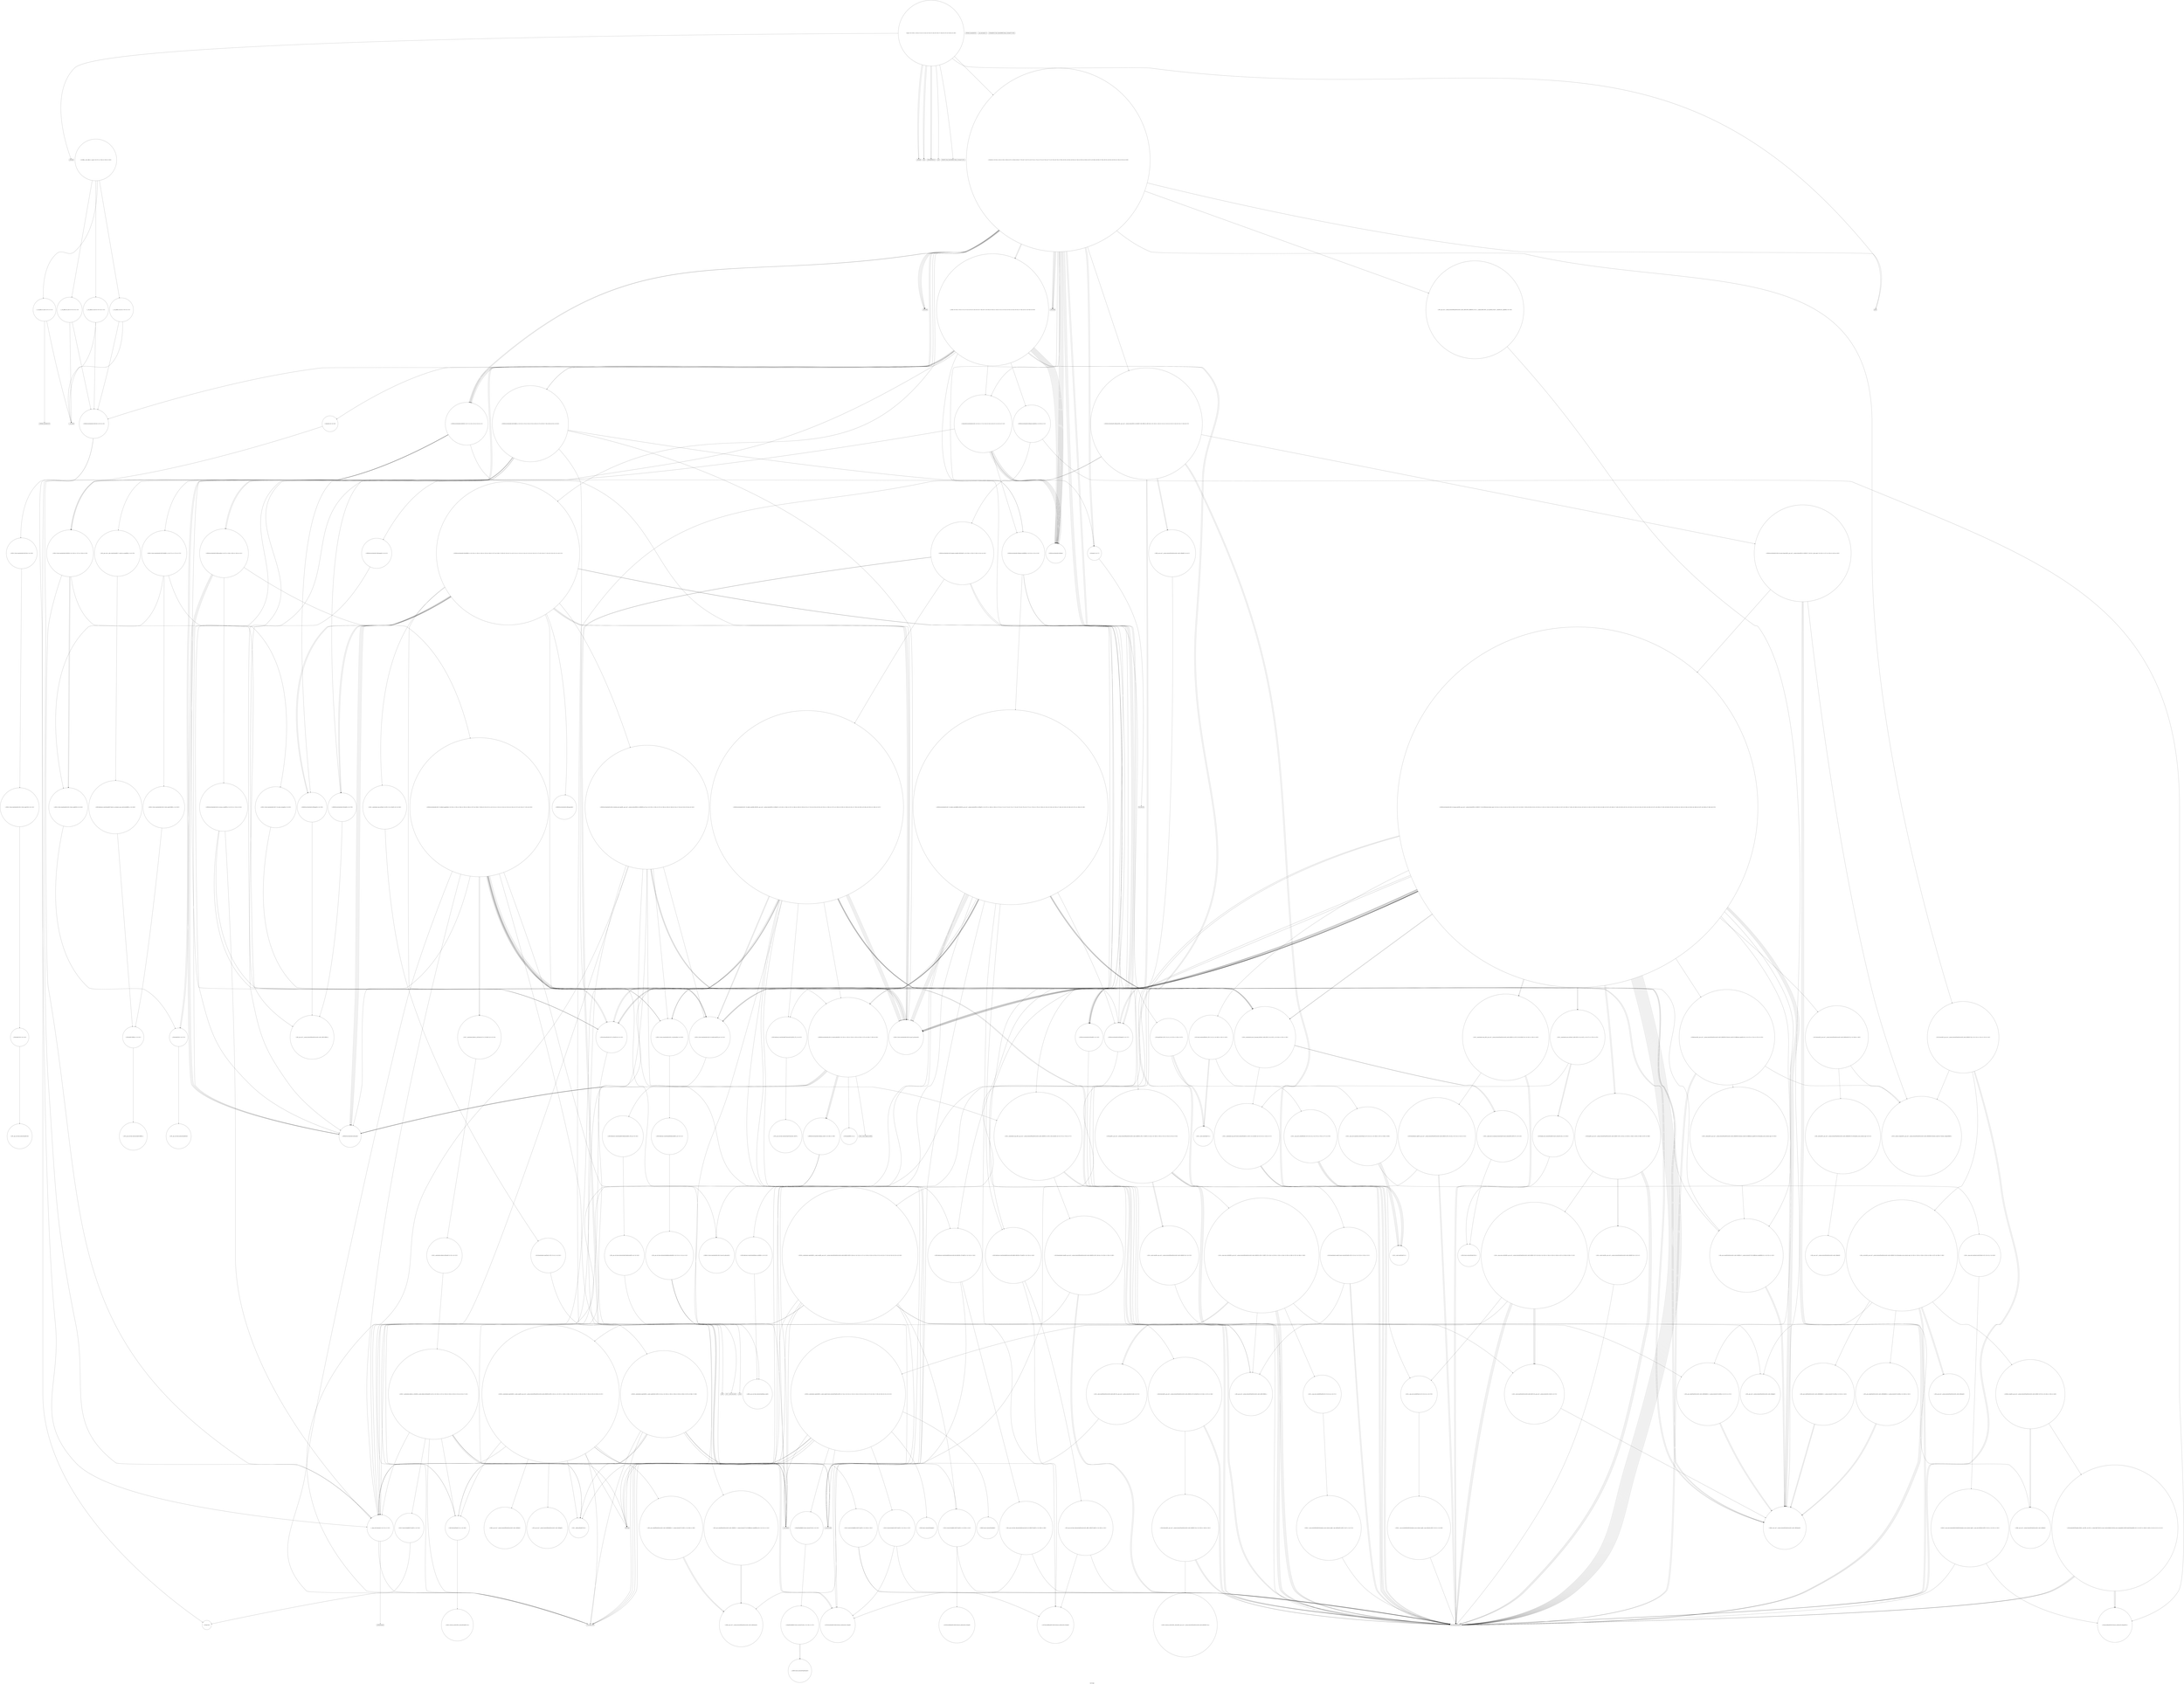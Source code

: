 digraph "Call Graph" {
	label="Call Graph";

	Node0x557c0e7c0b40 [shape=record,shape=circle,label="{__cxx_global_var_init|{<s0>1|<s1>2}}"];
	Node0x557c0e7c0b40:s0 -> Node0x557c0e7c0bc0[color=black];
	Node0x557c0e7c0b40:s1 -> Node0x557c0ecf06f0[color=black];
	Node0x557c0ecf7c30 [shape=record,shape=circle,label="{_ZSt23__copy_move_backward_a2ILb1EP2ptS1_ET1_T0_S3_S2_|{<s0>496|<s1>497|<s2>498|<s3>499}}"];
	Node0x557c0ecf7c30:s0 -> Node0x557c0ecf6db0[color=black];
	Node0x557c0ecf7c30:s1 -> Node0x557c0ecf6db0[color=black];
	Node0x557c0ecf7c30:s2 -> Node0x557c0ecf6db0[color=black];
	Node0x557c0ecf7c30:s3 -> Node0x557c0ecf7cb0[color=black];
	Node0x557c0ecf4290 [shape=record,shape=Mrecord,label="{llvm.trap}"];
	Node0x557c0ecf08f0 [shape=record,shape=circle,label="{__cxx_global_var_init.2|{<s0>12|<s1>13}}"];
	Node0x557c0ecf08f0:s0 -> Node0x557c0ecf07f0[color=black];
	Node0x557c0ecf08f0:s1 -> Node0x557c0ecf06f0[color=black];
	Node0x557c0ecf7fb0 [shape=record,shape=circle,label="{_ZSt18uninitialized_copyIN9__gnu_cxx17__normal_iteratorIP2ptSt6vectorIS2_SaIS2_EEEES3_ET0_T_S9_S8_|{<s0>513|<s1>514|<s2>515}}"];
	Node0x557c0ecf7fb0:s0 -> Node0x557c0ecf0ef0[color=black];
	Node0x557c0ecf7fb0:s1 -> Node0x557c0ecf0ef0[color=black];
	Node0x557c0ecf7fb0:s2 -> Node0x557c0ecf8030[color=black];
	Node0x557c0ecf1df0 [shape=record,shape=circle,label="{_ZSt4moveIR2ptEONSt16remove_referenceIT_E4typeEOS3_}"];
	Node0x557c0ecf0c70 [shape=record,shape=circle,label="{_Z3get2ptS_d|{<s0>28}}"];
	Node0x557c0ecf0c70:s0 -> Node0x557c0ecf0cf0[color=black];
	Node0x557c0ecf2170 [shape=record,shape=circle,label="{_ZSt22__uninitialized_copy_aIN9__gnu_cxx17__normal_iteratorIPK2ptSt6vectorIS2_SaIS2_EEEEPS2_S2_ET0_T_SB_SA_RSaIT1_E|{<s0>275|<s1>276|<s2>277}}"];
	Node0x557c0ecf2170:s0 -> Node0x557c0ecf0ef0[color=black];
	Node0x557c0ecf2170:s1 -> Node0x557c0ecf0ef0[color=black];
	Node0x557c0ecf2170:s2 -> Node0x557c0ecf2570[color=black];
	Node0x557c0ecf0ff0 [shape=record,shape=circle,label="{_Z5solvev|{<s0>63|<s1>64|<s2>65|<s3>66|<s4>67|<s5>68|<s6>69|<s7>70|<s8>71|<s9>72|<s10>73|<s11>74|<s12>75|<s13>76|<s14>77|<s15>78|<s16>79|<s17>80|<s18>81|<s19>82|<s20>83|<s21>84|<s22>85|<s23>86|<s24>87|<s25>88|<s26>89|<s27>90|<s28>91|<s29>92|<s30>93|<s31>94|<s32>95|<s33>96}}"];
	Node0x557c0ecf0ff0:s0 -> Node0x557c0ecf1070[color=black];
	Node0x557c0ecf0ff0:s1 -> Node0x557c0ecf1070[color=black];
	Node0x557c0ecf0ff0:s2 -> Node0x557c0ecf1070[color=black];
	Node0x557c0ecf0ff0:s3 -> Node0x557c0ecf1070[color=black];
	Node0x557c0ecf0ff0:s4 -> Node0x557c0ecf10f0[color=black];
	Node0x557c0ecf0ff0:s5 -> Node0x557c0ecf10f0[color=black];
	Node0x557c0ecf0ff0:s6 -> Node0x557c0ecf0af0[color=black];
	Node0x557c0ecf0ff0:s7 -> Node0x557c0ecf1170[color=black];
	Node0x557c0ecf0ff0:s8 -> Node0x557c0ecf0af0[color=black];
	Node0x557c0ecf0ff0:s9 -> Node0x557c0ecf1170[color=black];
	Node0x557c0ecf0ff0:s10 -> Node0x557c0ecf0af0[color=black];
	Node0x557c0ecf0ff0:s11 -> Node0x557c0ecf1170[color=black];
	Node0x557c0ecf0ff0:s12 -> Node0x557c0ecf0af0[color=black];
	Node0x557c0ecf0ff0:s13 -> Node0x557c0ecf1170[color=black];
	Node0x557c0ecf0ff0:s14 -> Node0x557c0ecf11f0[color=black];
	Node0x557c0ecf0ff0:s15 -> Node0x557c0ecf12f0[color=black];
	Node0x557c0ecf0ff0:s16 -> Node0x557c0ecf1370[color=black];
	Node0x557c0ecf0ff0:s17 -> Node0x557c0ecf1270[color=black];
	Node0x557c0ecf0ff0:s18 -> Node0x557c0ecf1370[color=black];
	Node0x557c0ecf0ff0:s19 -> Node0x557c0ecf1470[color=black];
	Node0x557c0ecf0ff0:s20 -> Node0x557c0ecf12f0[color=black];
	Node0x557c0ecf0ff0:s21 -> Node0x557c0ecf1370[color=black];
	Node0x557c0ecf0ff0:s22 -> Node0x557c0ecf13f0[color=black];
	Node0x557c0ecf0ff0:s23 -> Node0x557c0ecf0af0[color=black];
	Node0x557c0ecf0ff0:s24 -> Node0x557c0ecf0a70[color=black];
	Node0x557c0ecf0ff0:s25 -> Node0x557c0ecf0f70[color=black];
	Node0x557c0ecf0ff0:s26 -> Node0x557c0ecf09f0[color=black];
	Node0x557c0ecf0ff0:s27 -> Node0x557c0ecf0870[color=black];
	Node0x557c0ecf0ff0:s28 -> Node0x557c0ecf0d70[color=black];
	Node0x557c0ecf0ff0:s29 -> Node0x557c0ecf0bf0[color=black];
	Node0x557c0ecf0ff0:s30 -> Node0x557c0ecf0d70[color=black];
	Node0x557c0ecf0ff0:s31 -> Node0x557c0ecf0bf0[color=black];
	Node0x557c0ecf0ff0:s32 -> Node0x557c0ecf0870[color=black];
	Node0x557c0ecf0ff0:s33 -> Node0x557c0ecf14f0[color=black];
	Node0x557c0ecf24f0 [shape=record,shape=circle,label="{_ZNSt12_Vector_baseI2ptSaIS0_EE17_M_create_storageEm|{<s0>283}}"];
	Node0x557c0ecf24f0:s0 -> Node0x557c0ecf3610[color=black];
	Node0x557c0ecf1370 [shape=record,shape=circle,label="{_ZNSt6vectorI2ptSaIS0_EE3endEv|{<s0>128}}"];
	Node0x557c0ecf1370:s0 -> Node0x557c0ecf6b30[color=black];
	Node0x557c0ecf2870 [shape=record,shape=circle,label="{_ZNK9__gnu_cxx17__normal_iteratorIPK2ptSt6vectorIS1_SaIS1_EEE4baseEv}"];
	Node0x557c0ecf16f0 [shape=record,shape=Mrecord,label="{_ZNSolsEi}"];
	Node0x557c0ecf2bf0 [shape=record,shape=circle,label="{_ZSt10_ConstructI2ptJEEvPT_DpOT0_|{<s0>334}}"];
	Node0x557c0ecf2bf0:s0 -> Node0x557c0ecf0cf0[color=black];
	Node0x557c0ecf1a70 [shape=record,shape=circle,label="{__clang_call_terminate|{<s0>151|<s1>152}}"];
	Node0x557c0ecf1a70:s0 -> Node0x557c0ecf1af0[color=black];
	Node0x557c0ecf1a70:s1 -> Node0x557c0ecf1b70[color=black];
	Node0x557c0ecf67b0 [shape=record,shape=circle,label="{_ZSt8_DestroyIN9__gnu_cxx17__normal_iteratorIP2ptSt6vectorIS2_SaIS2_EEEEEvT_S8_|{<s0>359|<s1>360|<s2>361}}"];
	Node0x557c0ecf67b0:s0 -> Node0x557c0ecf0ef0[color=black];
	Node0x557c0ecf67b0:s1 -> Node0x557c0ecf0ef0[color=black];
	Node0x557c0ecf67b0:s2 -> Node0x557c0ecf6830[color=black];
	Node0x557c0ecf2e10 [shape=record,shape=circle,label="{_ZNSt12_Vector_baseI2ptSaIS0_EE19_M_get_Tp_allocatorEv}"];
	Node0x557c0ecf6b30 [shape=record,shape=circle,label="{_ZN9__gnu_cxx17__normal_iteratorIP2ptSt6vectorIS1_SaIS1_EEEC2ERKS2_}"];
	Node0x557c0ecf3190 [shape=record,shape=circle,label="{_ZN9__gnu_cxx13new_allocatorI2ptE10deallocateEPS1_m|{<s0>164}}"];
	Node0x557c0ecf3190:s0 -> Node0x557c0ecf3210[color=black];
	Node0x557c0ecf6eb0 [shape=record,shape=circle,label="{_ZSt18uninitialized_copyIP2ptS1_ET0_T_S3_S2_|{<s0>381}}"];
	Node0x557c0ecf6eb0:s0 -> Node0x557c0ecf6f30[color=black];
	Node0x557c0ecf3510 [shape=record,shape=circle,label="{_ZNKSt6vectorI2ptSaIS0_EE12_M_check_lenEmPKc|{<s0>192|<s1>193|<s2>194|<s3>195|<s4>196|<s5>197|<s6>198|<s7>199|<s8>200}}"];
	Node0x557c0ecf3510:s0 -> Node0x557c0ecf3910[color=black];
	Node0x557c0ecf3510:s1 -> Node0x557c0ecf0b70[color=black];
	Node0x557c0ecf3510:s2 -> Node0x557c0ecf3990[color=black];
	Node0x557c0ecf3510:s3 -> Node0x557c0ecf0b70[color=black];
	Node0x557c0ecf3510:s4 -> Node0x557c0ecf0b70[color=black];
	Node0x557c0ecf3510:s5 -> Node0x557c0ecf3a10[color=black];
	Node0x557c0ecf3510:s6 -> Node0x557c0ecf0b70[color=black];
	Node0x557c0ecf3510:s7 -> Node0x557c0ecf3910[color=black];
	Node0x557c0ecf3510:s8 -> Node0x557c0ecf3910[color=black];
	Node0x557c0ecf7230 [shape=record,shape=circle,label="{_ZN9__gnu_cxx17__normal_iteratorIP2ptSt6vectorIS1_SaIS1_EEEmmEv}"];
	Node0x557c0ecf3890 [shape=record,shape=Mrecord,label="{__cxa_end_catch}"];
	Node0x557c0ecf75b0 [shape=record,shape=circle,label="{_ZNKSt6vectorI2ptSaIS0_EE6cbeginEv|{<s0>415}}"];
	Node0x557c0ecf75b0:s0 -> Node0x557c0ecf28f0[color=black];
	Node0x557c0ecf3c10 [shape=record,shape=circle,label="{_ZNSt16allocator_traitsISaI2ptEE8allocateERS1_m|{<s0>211}}"];
	Node0x557c0ecf3c10:s0 -> Node0x557c0ecf3c90[color=black];
	Node0x557c0ecf7930 [shape=record,shape=circle,label="{_ZSt13move_backwardIP2ptS1_ET0_T_S3_S2_|{<s0>480|<s1>481|<s2>482}}"];
	Node0x557c0ecf7930:s0 -> Node0x557c0ecf6cb0[color=black];
	Node0x557c0ecf7930:s1 -> Node0x557c0ecf6cb0[color=black];
	Node0x557c0ecf7930:s2 -> Node0x557c0ecf7c30[color=black];
	Node0x557c0ecf3f90 [shape=record,shape=circle,label="{_ZNSt20__uninitialized_copyILb0EE13__uninit_copyISt13move_iteratorIP2ptES4_EET0_T_S7_S6_|{<s0>222|<s1>223|<s2>224|<s3>225|<s4>226|<s5>227|<s6>228|<s7>229|<s8>230|<s9>231|<s10>232}}"];
	Node0x557c0ecf3f90:s0 -> Node0x557c0ecf4010[color=black];
	Node0x557c0ecf3f90:s1 -> Node0x557c0ecf4110[color=black];
	Node0x557c0ecf3f90:s2 -> Node0x557c0ecf4190[color=black];
	Node0x557c0ecf3f90:s3 -> Node0x557c0ecf4090[color=black];
	Node0x557c0ecf3f90:s4 -> Node0x557c0ecf4210[color=black];
	Node0x557c0ecf3f90:s5 -> Node0x557c0ecf1af0[color=black];
	Node0x557c0ecf3f90:s6 -> Node0x557c0ecf2f10[color=black];
	Node0x557c0ecf3f90:s7 -> Node0x557c0ecf3810[color=black];
	Node0x557c0ecf3f90:s8 -> Node0x557c0ecf3890[color=black];
	Node0x557c0ecf3f90:s9 -> Node0x557c0ecf4290[color=black];
	Node0x557c0ecf3f90:s10 -> Node0x557c0ecf1a70[color=black];
	Node0x557c0e7c0bc0 [shape=record,shape=Mrecord,label="{_ZNSt8ios_base4InitC1Ev}"];
	Node0x557c0ecf7cb0 [shape=record,shape=circle,label="{_ZSt22__copy_move_backward_aILb1EP2ptS1_ET1_T0_S3_S2_|{<s0>500}}"];
	Node0x557c0ecf7cb0:s0 -> Node0x557c0ecf7d30[color=black];
	Node0x557c0ecf4310 [shape=record,shape=circle,label="{_ZSteqIP2ptEbRKSt13move_iteratorIT_ES6_|{<s0>236|<s1>237}}"];
	Node0x557c0ecf4310:s0 -> Node0x557c0ecf4390[color=black];
	Node0x557c0ecf4310:s1 -> Node0x557c0ecf4390[color=black];
	Node0x557c0ecf0970 [shape=record,shape=circle,label="{__cxx_global_var_init.3|{<s0>14|<s1>15}}"];
	Node0x557c0ecf0970:s0 -> Node0x557c0ecf07f0[color=black];
	Node0x557c0ecf0970:s1 -> Node0x557c0ecf06f0[color=black];
	Node0x557c0ecf8030 [shape=record,shape=circle,label="{_ZNSt20__uninitialized_copyILb0EE13__uninit_copyIN9__gnu_cxx17__normal_iteratorIP2ptSt6vectorIS4_SaIS4_EEEES5_EET0_T_SB_SA_|{<s0>516|<s1>517|<s2>518|<s3>519|<s4>520|<s5>521|<s6>522|<s7>523|<s8>524|<s9>525|<s10>526}}"];
	Node0x557c0ecf8030:s0 -> Node0x557c0ecf77b0[color=black];
	Node0x557c0ecf8030:s1 -> Node0x557c0ecf4110[color=black];
	Node0x557c0ecf8030:s2 -> Node0x557c0ecf74b0[color=black];
	Node0x557c0ecf8030:s3 -> Node0x557c0ecf6fb0[color=black];
	Node0x557c0ecf8030:s4 -> Node0x557c0ecf73b0[color=black];
	Node0x557c0ecf8030:s5 -> Node0x557c0ecf1af0[color=black];
	Node0x557c0ecf8030:s6 -> Node0x557c0ecf2f10[color=black];
	Node0x557c0ecf8030:s7 -> Node0x557c0ecf3810[color=black];
	Node0x557c0ecf8030:s8 -> Node0x557c0ecf3890[color=black];
	Node0x557c0ecf8030:s9 -> Node0x557c0ecf4290[color=black];
	Node0x557c0ecf8030:s10 -> Node0x557c0ecf1a70[color=black];
	Node0x557c0ecf1e70 [shape=record,shape=circle,label="{_ZNSt16allocator_traitsISaI2ptEE9constructIS0_JS0_EEEvRS1_PT_DpOT0_|{<s0>243|<s1>244}}"];
	Node0x557c0ecf1e70:s0 -> Node0x557c0ecf4410[color=black];
	Node0x557c0ecf1e70:s1 -> Node0x557c0ecf1f70[color=black];
	Node0x557c0ecf0cf0 [shape=record,shape=circle,label="{_ZN2ptC2Ev}"];
	Node0x557c0ecf21f0 [shape=record,shape=circle,label="{_ZNKSt6vectorI2ptSaIS0_EE5beginEv|{<s0>278}}"];
	Node0x557c0ecf21f0:s0 -> Node0x557c0ecf28f0[color=black];
	Node0x557c0ecf1070 [shape=record,shape=Mrecord,label="{_ZNSirsERi}"];
	Node0x557c0ecf2570 [shape=record,shape=circle,label="{_ZSt18uninitialized_copyIN9__gnu_cxx17__normal_iteratorIPK2ptSt6vectorIS2_SaIS2_EEEEPS2_ET0_T_SB_SA_|{<s0>284|<s1>285|<s2>286}}"];
	Node0x557c0ecf2570:s0 -> Node0x557c0ecf0ef0[color=black];
	Node0x557c0ecf2570:s1 -> Node0x557c0ecf0ef0[color=black];
	Node0x557c0ecf2570:s2 -> Node0x557c0ecf25f0[color=black];
	Node0x557c0ecf13f0 [shape=record,shape=circle,label="{_ZNSt6vectorI2ptSaIS0_EE6insertIN9__gnu_cxx17__normal_iteratorIPS0_S2_EEvEES7_NS5_IPKS0_S2_EET_SB_|{<s0>129|<s1>130|<s2>131|<s3>132|<s4>133|<s5>134|<s6>135|<s7>136|<s8>137}}"];
	Node0x557c0ecf13f0:s0 -> Node0x557c0ecf75b0[color=black];
	Node0x557c0ecf13f0:s1 -> Node0x557c0ecf7530[color=black];
	Node0x557c0ecf13f0:s2 -> Node0x557c0ecf12f0[color=black];
	Node0x557c0ecf13f0:s3 -> Node0x557c0ecf76b0[color=black];
	Node0x557c0ecf13f0:s4 -> Node0x557c0ecf0ef0[color=black];
	Node0x557c0ecf13f0:s5 -> Node0x557c0ecf0ef0[color=black];
	Node0x557c0ecf13f0:s6 -> Node0x557c0ecf7630[color=black];
	Node0x557c0ecf13f0:s7 -> Node0x557c0ecf12f0[color=black];
	Node0x557c0ecf13f0:s8 -> Node0x557c0ecf76b0[color=black];
	Node0x557c0ecf28f0 [shape=record,shape=circle,label="{_ZN9__gnu_cxx17__normal_iteratorIPK2ptSt6vectorIS1_SaIS1_EEEC2ERKS3_}"];
	Node0x557c0ecf1770 [shape=record,shape=Mrecord,label="{_ZNSolsEl}"];
	Node0x557c0ecf2c70 [shape=record,shape=circle,label="{_ZNKSt6vectorI2ptSaIS0_EE8capacityEv}"];
	Node0x557c0ecf1af0 [shape=record,shape=Mrecord,label="{__cxa_begin_catch}"];
	Node0x557c0ecf6830 [shape=record,shape=circle,label="{_ZNSt12_Destroy_auxILb1EE9__destroyIN9__gnu_cxx17__normal_iteratorIP2ptSt6vectorIS4_SaIS4_EEEEEEvT_SA_}"];
	Node0x557c0ecf2e90 [shape=record,shape=circle,label="{_ZNSt12_Vector_baseI2ptSaIS0_EED2Ev|{<s0>156|<s1>157|<s2>158|<s3>159}}"];
	Node0x557c0ecf2e90:s0 -> Node0x557c0ecf3010[color=black];
	Node0x557c0ecf2e90:s1 -> Node0x557c0ecf3090[color=black];
	Node0x557c0ecf2e90:s2 -> Node0x557c0ecf3090[color=black];
	Node0x557c0ecf2e90:s3 -> Node0x557c0ecf1a70[color=black];
	Node0x557c0ecf6bb0 [shape=record,shape=circle,label="{_ZNSt11__copy_moveILb0ELb0ESt26random_access_iterator_tagE8__copy_mIPK2ptPS3_EET0_T_S8_S7_|{<s0>374}}"];
	Node0x557c0ecf6bb0:s0 -> Node0x557c0ecf0ef0[color=black];
	Node0x557c0ecf3210 [shape=record,shape=Mrecord,label="{_ZdlPv}"];
	Node0x557c0ecf6f30 [shape=record,shape=circle,label="{_ZNSt20__uninitialized_copyILb0EE13__uninit_copyIP2ptS3_EET0_T_S5_S4_|{<s0>382|<s1>383|<s2>384|<s3>385|<s4>386|<s5>387|<s6>388|<s7>389}}"];
	Node0x557c0ecf6f30:s0 -> Node0x557c0ecf4110[color=black];
	Node0x557c0ecf6f30:s1 -> Node0x557c0ecf6fb0[color=black];
	Node0x557c0ecf6f30:s2 -> Node0x557c0ecf1af0[color=black];
	Node0x557c0ecf6f30:s3 -> Node0x557c0ecf2f10[color=black];
	Node0x557c0ecf6f30:s4 -> Node0x557c0ecf3810[color=black];
	Node0x557c0ecf6f30:s5 -> Node0x557c0ecf3890[color=black];
	Node0x557c0ecf6f30:s6 -> Node0x557c0ecf4290[color=black];
	Node0x557c0ecf6f30:s7 -> Node0x557c0ecf1a70[color=black];
	Node0x557c0ecf3590 [shape=record,shape=circle,label="{_ZN9__gnu_cxxmiIP2ptSt6vectorIS1_SaIS1_EEEENS_17__normal_iteratorIT_T0_E15difference_typeERKS9_SC_|{<s0>201|<s1>202}}"];
	Node0x557c0ecf3590:s0 -> Node0x557c0ecf3710[color=black];
	Node0x557c0ecf3590:s1 -> Node0x557c0ecf3710[color=black];
	Node0x557c0ecf72b0 [shape=record,shape=circle,label="{_ZN9__gnu_cxxltIP2ptSt6vectorIS1_SaIS1_EEEEbRKNS_17__normal_iteratorIT_T0_EESB_|{<s0>402|<s1>403}}"];
	Node0x557c0ecf72b0:s0 -> Node0x557c0ecf3710[color=black];
	Node0x557c0ecf72b0:s1 -> Node0x557c0ecf3710[color=black];
	Node0x557c0ecf3910 [shape=record,shape=circle,label="{_ZNKSt6vectorI2ptSaIS0_EE8max_sizeEv|{<s0>208|<s1>209}}"];
	Node0x557c0ecf3910:s0 -> Node0x557c0ecf3b10[color=black];
	Node0x557c0ecf3910:s1 -> Node0x557c0ecf3a90[color=black];
	Node0x557c0ecf7630 [shape=record,shape=circle,label="{_ZNSt6vectorI2ptSaIS0_EE18_M_insert_dispatchIN9__gnu_cxx17__normal_iteratorIPS0_S2_EEEEvS7_T_S8_St12__false_type|{<s0>416|<s1>417|<s2>418|<s3>419|<s4>420}}"];
	Node0x557c0ecf7630:s0 -> Node0x557c0ecf0ef0[color=black];
	Node0x557c0ecf7630:s1 -> Node0x557c0ecf0ef0[color=black];
	Node0x557c0ecf7630:s2 -> Node0x557c0ecf0ef0[color=black];
	Node0x557c0ecf7630:s3 -> Node0x557c0ecf7130[color=black];
	Node0x557c0ecf7630:s4 -> Node0x557c0ecf7730[color=black];
	Node0x557c0ecf3c90 [shape=record,shape=circle,label="{_ZN9__gnu_cxx13new_allocatorI2ptE8allocateEmPKv|{<s0>212|<s1>213|<s2>214}}"];
	Node0x557c0ecf3c90:s0 -> Node0x557c0ecf3b90[color=black];
	Node0x557c0ecf3c90:s1 -> Node0x557c0ecf3d10[color=black];
	Node0x557c0ecf3c90:s2 -> Node0x557c0ecf3d90[color=black];
	Node0x557c0ecf79b0 [shape=record,shape=circle,label="{_ZSt4copyIN9__gnu_cxx17__normal_iteratorIP2ptSt6vectorIS2_SaIS2_EEEES7_ET0_T_S9_S8_|{<s0>483|<s1>484|<s2>485|<s3>486|<s4>487|<s5>488}}"];
	Node0x557c0ecf79b0:s0 -> Node0x557c0ecf0ef0[color=black];
	Node0x557c0ecf79b0:s1 -> Node0x557c0ecf7e30[color=black];
	Node0x557c0ecf79b0:s2 -> Node0x557c0ecf0ef0[color=black];
	Node0x557c0ecf79b0:s3 -> Node0x557c0ecf7e30[color=black];
	Node0x557c0ecf79b0:s4 -> Node0x557c0ecf0ef0[color=black];
	Node0x557c0ecf79b0:s5 -> Node0x557c0ecf7db0[color=black];
	Node0x557c0ecf4010 [shape=record,shape=circle,label="{_ZStneIP2ptEbRKSt13move_iteratorIT_ES6_|{<s0>233}}"];
	Node0x557c0ecf4010:s0 -> Node0x557c0ecf4310[color=black];
	Node0x557c0ecf0670 [shape=record,shape=Mrecord,label="{_ZNSt8ios_base4InitD1Ev}"];
	Node0x557c0ecf7d30 [shape=record,shape=circle,label="{_ZNSt20__copy_move_backwardILb1ELb0ESt26random_access_iterator_tagE13__copy_move_bIP2ptS4_EET0_T_S6_S5_|{<s0>501|<s1>502}}"];
	Node0x557c0ecf7d30:s0 -> Node0x557c0ecf1df0[color=black];
	Node0x557c0ecf7d30:s1 -> Node0x557c0ecf0ef0[color=black];
	Node0x557c0ecf4390 [shape=record,shape=circle,label="{_ZNKSt13move_iteratorIP2ptE4baseEv}"];
	Node0x557c0ecf09f0 [shape=record,shape=circle,label="{_Z4areaSt6vectorI2ptSaIS0_EE|{<s0>16|<s1>17|<s2>18|<s3>19|<s4>20|<s5>21|<s6>22|<s7>23}}"];
	Node0x557c0ecf09f0:s0 -> Node0x557c0ecf0af0[color=black];
	Node0x557c0ecf09f0:s1 -> Node0x557c0ecf0a70[color=black];
	Node0x557c0ecf09f0:s2 -> Node0x557c0ecf0b70[color=black];
	Node0x557c0ecf09f0:s3 -> Node0x557c0ecf0af0[color=black];
	Node0x557c0ecf09f0:s4 -> Node0x557c0ecf0af0[color=black];
	Node0x557c0ecf09f0:s5 -> Node0x557c0ecf0af0[color=black];
	Node0x557c0ecf09f0:s6 -> Node0x557c0ecf0af0[color=black];
	Node0x557c0ecf09f0:s7 -> Node0x557c0ecf0bf0[color=black];
	Node0x557c0ecf80b0 [shape=record,shape=circle,label="{_GLOBAL__sub_I_RAD._0_1.cpp|{<s0>527|<s1>528|<s2>529|<s3>530}}"];
	Node0x557c0ecf80b0:s0 -> Node0x557c0e7c0b40[color=black];
	Node0x557c0ecf80b0:s1 -> Node0x557c0ecf0770[color=black];
	Node0x557c0ecf80b0:s2 -> Node0x557c0ecf08f0[color=black];
	Node0x557c0ecf80b0:s3 -> Node0x557c0ecf0970[color=black];
	Node0x557c0ecf1ef0 [shape=record,shape=circle,label="{_ZNSt6vectorI2ptSaIS0_EE17_M_realloc_insertIJS0_EEEvN9__gnu_cxx17__normal_iteratorIPS0_S2_EEDpOT_|{<s0>245|<s1>246|<s2>247|<s3>248|<s4>249|<s5>250|<s6>251|<s7>252|<s8>253|<s9>254|<s10>255|<s11>256|<s12>257|<s13>258|<s14>259|<s15>260|<s16>261|<s17>262|<s18>263|<s19>264|<s20>265|<s21>266|<s22>267}}"];
	Node0x557c0ecf1ef0:s0 -> Node0x557c0ecf3510[color=black];
	Node0x557c0ecf1ef0:s1 -> Node0x557c0ecf12f0[color=black];
	Node0x557c0ecf1ef0:s2 -> Node0x557c0ecf3590[color=black];
	Node0x557c0ecf1ef0:s3 -> Node0x557c0ecf3610[color=black];
	Node0x557c0ecf1ef0:s4 -> Node0x557c0ecf4410[color=black];
	Node0x557c0ecf1ef0:s5 -> Node0x557c0ecf1e70[color=black];
	Node0x557c0ecf1ef0:s6 -> Node0x557c0ecf3710[color=black];
	Node0x557c0ecf1ef0:s7 -> Node0x557c0ecf2e10[color=black];
	Node0x557c0ecf1ef0:s8 -> Node0x557c0ecf3690[color=black];
	Node0x557c0ecf1ef0:s9 -> Node0x557c0ecf3710[color=black];
	Node0x557c0ecf1ef0:s10 -> Node0x557c0ecf2e10[color=black];
	Node0x557c0ecf1ef0:s11 -> Node0x557c0ecf3690[color=black];
	Node0x557c0ecf1ef0:s12 -> Node0x557c0ecf1af0[color=black];
	Node0x557c0ecf1ef0:s13 -> Node0x557c0ecf3790[color=black];
	Node0x557c0ecf1ef0:s14 -> Node0x557c0ecf3890[color=black];
	Node0x557c0ecf1ef0:s15 -> Node0x557c0ecf2e10[color=black];
	Node0x557c0ecf1ef0:s16 -> Node0x557c0ecf2d90[color=black];
	Node0x557c0ecf1ef0:s17 -> Node0x557c0ecf3010[color=black];
	Node0x557c0ecf1ef0:s18 -> Node0x557c0ecf3810[color=black];
	Node0x557c0ecf1ef0:s19 -> Node0x557c0ecf2e10[color=black];
	Node0x557c0ecf1ef0:s20 -> Node0x557c0ecf2d90[color=black];
	Node0x557c0ecf1ef0:s21 -> Node0x557c0ecf3010[color=black];
	Node0x557c0ecf1ef0:s22 -> Node0x557c0ecf1a70[color=black];
	Node0x557c0ecf0d70 [shape=record,shape=circle,label="{_Z1fd|{<s0>29|<s1>30|<s2>31|<s3>32|<s4>33|<s5>34|<s6>35|<s7>36|<s8>37|<s9>38|<s10>39|<s11>40|<s12>41|<s13>42|<s14>43|<s15>44|<s16>45|<s17>46|<s18>47|<s19>48|<s20>49}}"];
	Node0x557c0ecf0d70:s0 -> Node0x557c0ecf07f0[color=black];
	Node0x557c0ecf0d70:s1 -> Node0x557c0ecf0b70[color=black];
	Node0x557c0ecf0d70:s2 -> Node0x557c0ecf0af0[color=black];
	Node0x557c0ecf0d70:s3 -> Node0x557c0ecf0af0[color=black];
	Node0x557c0ecf0d70:s4 -> Node0x557c0ecf0a70[color=black];
	Node0x557c0ecf0d70:s5 -> Node0x557c0ecf0af0[color=black];
	Node0x557c0ecf0d70:s6 -> Node0x557c0ecf0af0[color=black];
	Node0x557c0ecf0d70:s7 -> Node0x557c0ecf0af0[color=black];
	Node0x557c0ecf0d70:s8 -> Node0x557c0ecf0af0[color=black];
	Node0x557c0ecf0d70:s9 -> Node0x557c0ecf0af0[color=black];
	Node0x557c0ecf0d70:s10 -> Node0x557c0ecf0ef0[color=black];
	Node0x557c0ecf0d70:s11 -> Node0x557c0ecf0af0[color=black];
	Node0x557c0ecf0d70:s12 -> Node0x557c0ecf0ef0[color=black];
	Node0x557c0ecf0d70:s13 -> Node0x557c0ecf0c70[color=black];
	Node0x557c0ecf0d70:s14 -> Node0x557c0ecf0e70[color=black];
	Node0x557c0ecf0d70:s15 -> Node0x557c0ecf0f70[color=black];
	Node0x557c0ecf0d70:s16 -> Node0x557c0ecf09f0[color=black];
	Node0x557c0ecf0d70:s17 -> Node0x557c0ecf0870[color=black];
	Node0x557c0ecf0d70:s18 -> Node0x557c0ecf0870[color=black];
	Node0x557c0ecf0d70:s19 -> Node0x557c0ecf0870[color=black];
	Node0x557c0ecf0d70:s20 -> Node0x557c0ecf0870[color=black];
	Node0x557c0ecf2270 [shape=record,shape=circle,label="{_ZNKSt6vectorI2ptSaIS0_EE3endEv|{<s0>279}}"];
	Node0x557c0ecf2270:s0 -> Node0x557c0ecf28f0[color=black];
	Node0x557c0ecf10f0 [shape=record,shape=circle,label="{_ZNSt6vectorI2ptSaIS0_EE6resizeEm|{<s0>97|<s1>98|<s2>99|<s3>100|<s4>101}}"];
	Node0x557c0ecf10f0:s0 -> Node0x557c0ecf0b70[color=black];
	Node0x557c0ecf10f0:s1 -> Node0x557c0ecf0b70[color=black];
	Node0x557c0ecf10f0:s2 -> Node0x557c0ecf2970[color=black];
	Node0x557c0ecf10f0:s3 -> Node0x557c0ecf0b70[color=black];
	Node0x557c0ecf10f0:s4 -> Node0x557c0ecf29f0[color=black];
	Node0x557c0ecf25f0 [shape=record,shape=circle,label="{_ZNSt20__uninitialized_copyILb0EE13__uninit_copyIN9__gnu_cxx17__normal_iteratorIPK2ptSt6vectorIS4_SaIS4_EEEEPS4_EET0_T_SD_SC_|{<s0>287|<s1>288|<s2>289|<s3>290|<s4>291|<s5>292|<s6>293|<s7>294|<s8>295|<s9>296|<s10>297}}"];
	Node0x557c0ecf25f0:s0 -> Node0x557c0ecf2670[color=black];
	Node0x557c0ecf25f0:s1 -> Node0x557c0ecf4110[color=black];
	Node0x557c0ecf25f0:s2 -> Node0x557c0ecf2770[color=black];
	Node0x557c0ecf25f0:s3 -> Node0x557c0ecf26f0[color=black];
	Node0x557c0ecf25f0:s4 -> Node0x557c0ecf27f0[color=black];
	Node0x557c0ecf25f0:s5 -> Node0x557c0ecf1af0[color=black];
	Node0x557c0ecf25f0:s6 -> Node0x557c0ecf2f10[color=black];
	Node0x557c0ecf25f0:s7 -> Node0x557c0ecf3810[color=black];
	Node0x557c0ecf25f0:s8 -> Node0x557c0ecf3890[color=black];
	Node0x557c0ecf25f0:s9 -> Node0x557c0ecf4290[color=black];
	Node0x557c0ecf25f0:s10 -> Node0x557c0ecf1a70[color=black];
	Node0x557c0ecf1470 [shape=record,shape=circle,label="{_ZN9__gnu_cxx17__normal_iteratorIPK2ptSt6vectorIS1_SaIS1_EEEC2IPS1_EERKNS0_IT_NS_11__enable_ifIXsr3std10__are_sameISA_S9_EE7__valueES6_E6__typeEEE|{<s0>138}}"];
	Node0x557c0ecf1470:s0 -> Node0x557c0ecf3710[color=black];
	Node0x557c0ecf2970 [shape=record,shape=circle,label="{_ZNSt6vectorI2ptSaIS0_EE17_M_default_appendEm|{<s0>302|<s1>303|<s2>304|<s3>305|<s4>306|<s5>307|<s6>308|<s7>309|<s8>310|<s9>311|<s10>312|<s11>313|<s12>314|<s13>315|<s14>316|<s15>317|<s16>318|<s17>319|<s18>320}}"];
	Node0x557c0ecf2970:s0 -> Node0x557c0ecf2e10[color=black];
	Node0x557c0ecf2970:s1 -> Node0x557c0ecf2a70[color=black];
	Node0x557c0ecf2970:s2 -> Node0x557c0ecf3510[color=black];
	Node0x557c0ecf2970:s3 -> Node0x557c0ecf0b70[color=black];
	Node0x557c0ecf2970:s4 -> Node0x557c0ecf3610[color=black];
	Node0x557c0ecf2970:s5 -> Node0x557c0ecf2e10[color=black];
	Node0x557c0ecf2970:s6 -> Node0x557c0ecf2a70[color=black];
	Node0x557c0ecf2970:s7 -> Node0x557c0ecf2e10[color=black];
	Node0x557c0ecf2970:s8 -> Node0x557c0ecf3690[color=black];
	Node0x557c0ecf2970:s9 -> Node0x557c0ecf1af0[color=black];
	Node0x557c0ecf2970:s10 -> Node0x557c0ecf2e10[color=black];
	Node0x557c0ecf2970:s11 -> Node0x557c0ecf2d90[color=black];
	Node0x557c0ecf2970:s12 -> Node0x557c0ecf3890[color=black];
	Node0x557c0ecf2970:s13 -> Node0x557c0ecf3010[color=black];
	Node0x557c0ecf2970:s14 -> Node0x557c0ecf3810[color=black];
	Node0x557c0ecf2970:s15 -> Node0x557c0ecf2e10[color=black];
	Node0x557c0ecf2970:s16 -> Node0x557c0ecf2d90[color=black];
	Node0x557c0ecf2970:s17 -> Node0x557c0ecf3010[color=black];
	Node0x557c0ecf2970:s18 -> Node0x557c0ecf1a70[color=black];
	Node0x557c0ecf17f0 [shape=record,shape=Mrecord,label="{clock}"];
	Node0x557c0ecf2cf0 [shape=record,shape=circle,label="{_ZNSt6vectorI2ptSaIS0_EE20_M_allocate_and_copyIN9__gnu_cxx17__normal_iteratorIPKS0_S2_EEEEPS0_mT_SA_|{<s0>335|<s1>336|<s2>337|<s3>338|<s4>339|<s5>340|<s6>341|<s7>342|<s8>343|<s9>344|<s10>345}}"];
	Node0x557c0ecf2cf0:s0 -> Node0x557c0ecf3610[color=black];
	Node0x557c0ecf2cf0:s1 -> Node0x557c0ecf0ef0[color=black];
	Node0x557c0ecf2cf0:s2 -> Node0x557c0ecf0ef0[color=black];
	Node0x557c0ecf2cf0:s3 -> Node0x557c0ecf2e10[color=black];
	Node0x557c0ecf2cf0:s4 -> Node0x557c0ecf2170[color=black];
	Node0x557c0ecf2cf0:s5 -> Node0x557c0ecf1af0[color=black];
	Node0x557c0ecf2cf0:s6 -> Node0x557c0ecf3010[color=black];
	Node0x557c0ecf2cf0:s7 -> Node0x557c0ecf3810[color=black];
	Node0x557c0ecf2cf0:s8 -> Node0x557c0ecf3890[color=black];
	Node0x557c0ecf2cf0:s9 -> Node0x557c0ecf4290[color=black];
	Node0x557c0ecf2cf0:s10 -> Node0x557c0ecf1a70[color=black];
	Node0x557c0ecf1b70 [shape=record,shape=Mrecord,label="{_ZSt9terminatev}"];
	Node0x557c0ecf68b0 [shape=record,shape=circle,label="{_ZSt14__copy_move_a2ILb0EN9__gnu_cxx17__normal_iteratorIPK2ptSt6vectorIS2_SaIS2_EEEENS1_IPS2_S7_EEET1_T0_SC_SB_|{<s0>362|<s1>363|<s2>364|<s3>365|<s4>366|<s5>367|<s6>368|<s7>369}}"];
	Node0x557c0ecf68b0:s0 -> Node0x557c0ecf0ef0[color=black];
	Node0x557c0ecf68b0:s1 -> Node0x557c0ecf6a30[color=black];
	Node0x557c0ecf68b0:s2 -> Node0x557c0ecf0ef0[color=black];
	Node0x557c0ecf68b0:s3 -> Node0x557c0ecf6a30[color=black];
	Node0x557c0ecf68b0:s4 -> Node0x557c0ecf0ef0[color=black];
	Node0x557c0ecf68b0:s5 -> Node0x557c0ecf6ab0[color=black];
	Node0x557c0ecf68b0:s6 -> Node0x557c0ecf69b0[color=black];
	Node0x557c0ecf68b0:s7 -> Node0x557c0ecf6b30[color=black];
	Node0x557c0ecf2f10 [shape=record,shape=circle,label="{_ZSt8_DestroyIP2ptEvT_S2_|{<s0>160}}"];
	Node0x557c0ecf2f10:s0 -> Node0x557c0ecf2f90[color=black];
	Node0x557c0ecf6c30 [shape=record,shape=circle,label="{_ZSt14__copy_move_a2ILb0EP2ptS1_ET1_T0_S3_S2_|{<s0>375|<s1>376|<s2>377|<s3>378}}"];
	Node0x557c0ecf6c30:s0 -> Node0x557c0ecf6db0[color=black];
	Node0x557c0ecf6c30:s1 -> Node0x557c0ecf6db0[color=black];
	Node0x557c0ecf6c30:s2 -> Node0x557c0ecf6db0[color=black];
	Node0x557c0ecf6c30:s3 -> Node0x557c0ecf6d30[color=black];
	Node0x557c0ecf3290 [shape=record,shape=circle,label="{_ZN9__gnu_cxx13new_allocatorI2ptED2Ev}"];
	Node0x557c0ecf6fb0 [shape=record,shape=circle,label="{_ZSt10_ConstructI2ptJRS0_EEvPT_DpOT0_|{<s0>390|<s1>391}}"];
	Node0x557c0ecf6fb0:s0 -> Node0x557c0ecf7030[color=black];
	Node0x557c0ecf6fb0:s1 -> Node0x557c0ecf0ef0[color=black];
	Node0x557c0ecf3610 [shape=record,shape=circle,label="{_ZNSt12_Vector_baseI2ptSaIS0_EE11_M_allocateEm|{<s0>203}}"];
	Node0x557c0ecf3610:s0 -> Node0x557c0ecf3c10[color=black];
	Node0x557c0ecf7330 [shape=record,shape=circle,label="{_ZSt9iter_swapIN9__gnu_cxx17__normal_iteratorIP2ptSt6vectorIS2_SaIS2_EEEES7_EvT_T0_|{<s0>404|<s1>405|<s2>406}}"];
	Node0x557c0ecf7330:s0 -> Node0x557c0ecf74b0[color=black];
	Node0x557c0ecf7330:s1 -> Node0x557c0ecf74b0[color=black];
	Node0x557c0ecf7330:s2 -> Node0x557c0ecf7430[color=black];
	Node0x557c0ecf3990 [shape=record,shape=Mrecord,label="{_ZSt20__throw_length_errorPKc}"];
	Node0x557c0ecf76b0 [shape=record,shape=circle,label="{_ZNK9__gnu_cxx17__normal_iteratorIP2ptSt6vectorIS1_SaIS1_EEEplEl|{<s0>421}}"];
	Node0x557c0ecf76b0:s0 -> Node0x557c0ecf6b30[color=black];
	Node0x557c0ecf3d10 [shape=record,shape=Mrecord,label="{_ZSt17__throw_bad_allocv}"];
	Node0x557c0ecf7a30 [shape=record,shape=circle,label="{_ZSt7advanceIN9__gnu_cxx17__normal_iteratorIP2ptSt6vectorIS2_SaIS2_EEEEmEvRT_T0_|{<s0>489|<s1>490}}"];
	Node0x557c0ecf7a30:s0 -> Node0x557c0ecf7130[color=black];
	Node0x557c0ecf7a30:s1 -> Node0x557c0ecf7eb0[color=black];
	Node0x557c0ecf4090 [shape=record,shape=circle,label="{_ZSt10_ConstructI2ptJS0_EEvPT_DpOT0_|{<s0>234|<s1>235}}"];
	Node0x557c0ecf4090:s0 -> Node0x557c0ecf4410[color=black];
	Node0x557c0ecf4090:s1 -> Node0x557c0ecf0ef0[color=black];
	Node0x557c0ecf06f0 [shape=record,shape=Mrecord,label="{__cxa_atexit}"];
	Node0x557c0ecf7db0 [shape=record,shape=circle,label="{_ZSt14__copy_move_a2ILb0EN9__gnu_cxx17__normal_iteratorIP2ptSt6vectorIS2_SaIS2_EEEES7_ET1_T0_S9_S8_|{<s0>503|<s1>504|<s2>505|<s3>506|<s4>507|<s5>508|<s6>509|<s7>510}}"];
	Node0x557c0ecf7db0:s0 -> Node0x557c0ecf0ef0[color=black];
	Node0x557c0ecf7db0:s1 -> Node0x557c0ecf6ab0[color=black];
	Node0x557c0ecf7db0:s2 -> Node0x557c0ecf0ef0[color=black];
	Node0x557c0ecf7db0:s3 -> Node0x557c0ecf6ab0[color=black];
	Node0x557c0ecf7db0:s4 -> Node0x557c0ecf0ef0[color=black];
	Node0x557c0ecf7db0:s5 -> Node0x557c0ecf6ab0[color=black];
	Node0x557c0ecf7db0:s6 -> Node0x557c0ecf6d30[color=black];
	Node0x557c0ecf7db0:s7 -> Node0x557c0ecf6b30[color=black];
	Node0x557c0ecf4410 [shape=record,shape=circle,label="{_ZSt7forwardI2ptEOT_RNSt16remove_referenceIS1_E4typeE}"];
	Node0x557c0ecf0a70 [shape=record,shape=circle,label="{_ZNSt6vectorI2ptSaIS0_EE9push_backERKS0_|{<s0>24|<s1>25|<s2>26}}"];
	Node0x557c0ecf0a70:s0 -> Node0x557c0ecf3310[color=black];
	Node0x557c0ecf0a70:s1 -> Node0x557c0ecf1370[color=black];
	Node0x557c0ecf0a70:s2 -> Node0x557c0ecf3390[color=black];
	Node0x557c0ecf1f70 [shape=record,shape=circle,label="{_ZN9__gnu_cxx13new_allocatorI2ptE9constructIS1_JS1_EEEvPT_DpOT0_|{<s0>268|<s1>269}}"];
	Node0x557c0ecf1f70:s0 -> Node0x557c0ecf4410[color=black];
	Node0x557c0ecf1f70:s1 -> Node0x557c0ecf0ef0[color=black];
	Node0x557c0ecf0df0 [shape=record,shape=Mrecord,label="{__gxx_personality_v0}"];
	Node0x557c0ecf22f0 [shape=record,shape=circle,label="{_ZNSt16allocator_traitsISaI2ptEE37select_on_container_copy_constructionERKS1_|{<s0>280}}"];
	Node0x557c0ecf22f0:s0 -> Node0x557c0ecf2370[color=black];
	Node0x557c0ecf1170 [shape=record,shape=Mrecord,label="{_ZNSirsERd}"];
	Node0x557c0ecf2670 [shape=record,shape=circle,label="{_ZN9__gnu_cxxneIPK2ptSt6vectorIS1_SaIS1_EEEEbRKNS_17__normal_iteratorIT_T0_EESC_|{<s0>298|<s1>299}}"];
	Node0x557c0ecf2670:s0 -> Node0x557c0ecf2870[color=black];
	Node0x557c0ecf2670:s1 -> Node0x557c0ecf2870[color=black];
	Node0x557c0ecf14f0 [shape=record,shape=Mrecord,label="{printf}"];
	Node0x557c0ecf29f0 [shape=record,shape=circle,label="{_ZNSt6vectorI2ptSaIS0_EE15_M_erase_at_endEPS0_|{<s0>321|<s1>322|<s2>323}}"];
	Node0x557c0ecf29f0:s0 -> Node0x557c0ecf2e10[color=black];
	Node0x557c0ecf29f0:s1 -> Node0x557c0ecf2d90[color=black];
	Node0x557c0ecf29f0:s2 -> Node0x557c0ecf1a70[color=black];
	Node0x557c0ecf1870 [shape=record,shape=Mrecord,label="{_ZNSolsEPFRSoS_E}"];
	Node0x557c0ecf65b0 [shape=record,shape=circle,label="{_ZSt8_DestroyIN9__gnu_cxx17__normal_iteratorIP2ptSt6vectorIS2_SaIS2_EEEES2_EvT_S8_RSaIT0_E|{<s0>346|<s1>347|<s2>348}}"];
	Node0x557c0ecf65b0:s0 -> Node0x557c0ecf0ef0[color=black];
	Node0x557c0ecf65b0:s1 -> Node0x557c0ecf0ef0[color=black];
	Node0x557c0ecf65b0:s2 -> Node0x557c0ecf67b0[color=black];
	Node0x557c0ecf1bf0 [shape=record,shape=circle,label="{_ZNSt12_Vector_baseI2ptSaIS0_EE12_Vector_implC2Ev|{<s0>153}}"];
	Node0x557c0ecf1bf0:s0 -> Node0x557c0ecf1c70[color=black];
	Node0x557c0ecf6930 [shape=record,shape=circle,label="{_ZSt12__miter_baseIN9__gnu_cxx17__normal_iteratorIPK2ptSt6vectorIS2_SaIS2_EEEEET_S9_|{<s0>370}}"];
	Node0x557c0ecf6930:s0 -> Node0x557c0ecf0ef0[color=black];
	Node0x557c0ecf2f90 [shape=record,shape=circle,label="{_ZNSt12_Destroy_auxILb1EE9__destroyIP2ptEEvT_S4_}"];
	Node0x557c0ecf6cb0 [shape=record,shape=circle,label="{_ZSt12__miter_baseIP2ptET_S2_}"];
	Node0x557c0ecf3310 [shape=record,shape=circle,label="{_ZNSt16allocator_traitsISaI2ptEE9constructIS0_JRKS0_EEEvRS1_PT_DpOT0_|{<s0>165|<s1>166}}"];
	Node0x557c0ecf3310:s0 -> Node0x557c0ecf3490[color=black];
	Node0x557c0ecf3310:s1 -> Node0x557c0ecf3410[color=black];
	Node0x557c0ecf7030 [shape=record,shape=circle,label="{_ZSt7forwardIR2ptEOT_RNSt16remove_referenceIS2_E4typeE}"];
	Node0x557c0ecf3690 [shape=record,shape=circle,label="{_ZSt34__uninitialized_move_if_noexcept_aIP2ptS1_SaIS0_EET0_T_S4_S3_RT1_|{<s0>204|<s1>205|<s2>206}}"];
	Node0x557c0ecf3690:s0 -> Node0x557c0ecf3e90[color=black];
	Node0x557c0ecf3690:s1 -> Node0x557c0ecf3e90[color=black];
	Node0x557c0ecf3690:s2 -> Node0x557c0ecf3e10[color=black];
	Node0x557c0ecf73b0 [shape=record,shape=circle,label="{_ZN9__gnu_cxx17__normal_iteratorIP2ptSt6vectorIS1_SaIS1_EEEppEv}"];
	Node0x557c0ecf3a10 [shape=record,shape=circle,label="{_ZSt3maxImERKT_S2_S2_}"];
	Node0x557c0ecf7730 [shape=record,shape=circle,label="{_ZNSt6vectorI2ptSaIS0_EE15_M_range_insertIN9__gnu_cxx17__normal_iteratorIPS0_S2_EEEEvS7_T_S8_St20forward_iterator_tag|{<s0>422|<s1>423|<s2>424|<s3>425|<s4>426|<s5>427|<s6>428|<s7>429|<s8>430|<s9>431|<s10>432|<s11>433|<s12>434|<s13>435|<s14>436|<s15>437|<s16>438|<s17>439|<s18>440|<s19>441|<s20>442|<s21>443|<s22>444|<s23>445|<s24>446|<s25>447|<s26>448|<s27>449|<s28>450|<s29>451|<s30>452|<s31>453|<s32>454|<s33>455|<s34>456|<s35>457|<s36>458|<s37>459|<s38>460|<s39>461|<s40>462|<s41>463|<s42>464|<s43>465|<s44>466|<s45>467|<s46>468|<s47>469|<s48>470}}"];
	Node0x557c0ecf7730:s0 -> Node0x557c0ecf77b0[color=black];
	Node0x557c0ecf7730:s1 -> Node0x557c0ecf0ef0[color=black];
	Node0x557c0ecf7730:s2 -> Node0x557c0ecf0ef0[color=black];
	Node0x557c0ecf7730:s3 -> Node0x557c0ecf7830[color=black];
	Node0x557c0ecf7730:s4 -> Node0x557c0ecf1370[color=black];
	Node0x557c0ecf7730:s5 -> Node0x557c0ecf3590[color=black];
	Node0x557c0ecf7730:s6 -> Node0x557c0ecf2e10[color=black];
	Node0x557c0ecf7730:s7 -> Node0x557c0ecf78b0[color=black];
	Node0x557c0ecf7730:s8 -> Node0x557c0ecf3710[color=black];
	Node0x557c0ecf7730:s9 -> Node0x557c0ecf7930[color=black];
	Node0x557c0ecf7730:s10 -> Node0x557c0ecf0ef0[color=black];
	Node0x557c0ecf7730:s11 -> Node0x557c0ecf0ef0[color=black];
	Node0x557c0ecf7730:s12 -> Node0x557c0ecf0ef0[color=black];
	Node0x557c0ecf7730:s13 -> Node0x557c0ecf79b0[color=black];
	Node0x557c0ecf7730:s14 -> Node0x557c0ecf0ef0[color=black];
	Node0x557c0ecf7730:s15 -> Node0x557c0ecf7a30[color=black];
	Node0x557c0ecf7730:s16 -> Node0x557c0ecf0ef0[color=black];
	Node0x557c0ecf7730:s17 -> Node0x557c0ecf0ef0[color=black];
	Node0x557c0ecf7730:s18 -> Node0x557c0ecf2e10[color=black];
	Node0x557c0ecf7730:s19 -> Node0x557c0ecf7ab0[color=black];
	Node0x557c0ecf7730:s20 -> Node0x557c0ecf3710[color=black];
	Node0x557c0ecf7730:s21 -> Node0x557c0ecf2e10[color=black];
	Node0x557c0ecf7730:s22 -> Node0x557c0ecf78b0[color=black];
	Node0x557c0ecf7730:s23 -> Node0x557c0ecf0ef0[color=black];
	Node0x557c0ecf7730:s24 -> Node0x557c0ecf0ef0[color=black];
	Node0x557c0ecf7730:s25 -> Node0x557c0ecf0ef0[color=black];
	Node0x557c0ecf7730:s26 -> Node0x557c0ecf79b0[color=black];
	Node0x557c0ecf7730:s27 -> Node0x557c0ecf3510[color=black];
	Node0x557c0ecf7730:s28 -> Node0x557c0ecf3610[color=black];
	Node0x557c0ecf7730:s29 -> Node0x557c0ecf3710[color=black];
	Node0x557c0ecf7730:s30 -> Node0x557c0ecf2e10[color=black];
	Node0x557c0ecf7730:s31 -> Node0x557c0ecf3690[color=black];
	Node0x557c0ecf7730:s32 -> Node0x557c0ecf0ef0[color=black];
	Node0x557c0ecf7730:s33 -> Node0x557c0ecf0ef0[color=black];
	Node0x557c0ecf7730:s34 -> Node0x557c0ecf2e10[color=black];
	Node0x557c0ecf7730:s35 -> Node0x557c0ecf7ab0[color=black];
	Node0x557c0ecf7730:s36 -> Node0x557c0ecf3710[color=black];
	Node0x557c0ecf7730:s37 -> Node0x557c0ecf2e10[color=black];
	Node0x557c0ecf7730:s38 -> Node0x557c0ecf3690[color=black];
	Node0x557c0ecf7730:s39 -> Node0x557c0ecf1af0[color=black];
	Node0x557c0ecf7730:s40 -> Node0x557c0ecf2e10[color=black];
	Node0x557c0ecf7730:s41 -> Node0x557c0ecf2d90[color=black];
	Node0x557c0ecf7730:s42 -> Node0x557c0ecf3010[color=black];
	Node0x557c0ecf7730:s43 -> Node0x557c0ecf3810[color=black];
	Node0x557c0ecf7730:s44 -> Node0x557c0ecf3890[color=black];
	Node0x557c0ecf7730:s45 -> Node0x557c0ecf2e10[color=black];
	Node0x557c0ecf7730:s46 -> Node0x557c0ecf2d90[color=black];
	Node0x557c0ecf7730:s47 -> Node0x557c0ecf3010[color=black];
	Node0x557c0ecf7730:s48 -> Node0x557c0ecf1a70[color=black];
	Node0x557c0ecf3d90 [shape=record,shape=Mrecord,label="{_Znwm}"];
	Node0x557c0ecf7ab0 [shape=record,shape=circle,label="{_ZSt22__uninitialized_copy_aIN9__gnu_cxx17__normal_iteratorIP2ptSt6vectorIS2_SaIS2_EEEES3_S2_ET0_T_S9_S8_RSaIT1_E|{<s0>491|<s1>492|<s2>493}}"];
	Node0x557c0ecf7ab0:s0 -> Node0x557c0ecf0ef0[color=black];
	Node0x557c0ecf7ab0:s1 -> Node0x557c0ecf0ef0[color=black];
	Node0x557c0ecf7ab0:s2 -> Node0x557c0ecf7fb0[color=black];
	Node0x557c0ecf4110 [shape=record,shape=circle,label="{_ZSt11__addressofI2ptEPT_RS1_}"];
	Node0x557c0ecf0770 [shape=record,shape=circle,label="{__cxx_global_var_init.1|{<s0>3|<s1>4}}"];
	Node0x557c0ecf0770:s0 -> Node0x557c0ecf07f0[color=black];
	Node0x557c0ecf0770:s1 -> Node0x557c0ecf06f0[color=black];
	Node0x557c0ecf7e30 [shape=record,shape=circle,label="{_ZSt12__miter_baseIN9__gnu_cxx17__normal_iteratorIP2ptSt6vectorIS2_SaIS2_EEEEET_S8_|{<s0>511}}"];
	Node0x557c0ecf7e30:s0 -> Node0x557c0ecf0ef0[color=black];
	Node0x557c0ecf4490 [shape=record,shape=circle,label="{_ZNSt13move_iteratorIP2ptEC2ES1_}"];
	Node0x557c0ecf0af0 [shape=record,shape=circle,label="{_ZNSt6vectorI2ptSaIS0_EEixEm}"];
	Node0x557c0ecf1ff0 [shape=record,shape=circle,label="{_ZN9__gnu_cxx14__alloc_traitsISaI2ptEE17_S_select_on_copyERKS2_|{<s0>270}}"];
	Node0x557c0ecf1ff0:s0 -> Node0x557c0ecf22f0[color=black];
	Node0x557c0ecf0e70 [shape=record,shape=circle,label="{_ZNSt6vectorI2ptSaIS0_EE9push_backEOS0_|{<s0>50|<s1>51}}"];
	Node0x557c0ecf0e70:s0 -> Node0x557c0ecf1df0[color=black];
	Node0x557c0ecf0e70:s1 -> Node0x557c0ecf1d70[color=black];
	Node0x557c0ecf2370 [shape=record,shape=circle,label="{_ZNSaI2ptEC2ERKS0_|{<s0>281}}"];
	Node0x557c0ecf2370:s0 -> Node0x557c0ecf23f0[color=black];
	Node0x557c0ecf11f0 [shape=record,shape=circle,label="{_ZNSt6vectorI2ptSaIS0_EEaSERKS2_|{<s0>102|<s1>103|<s2>104|<s3>105|<s4>106|<s5>107|<s6>108|<s7>109|<s8>110|<s9>111|<s10>112|<s11>113|<s12>114|<s13>115|<s14>116|<s15>117|<s16>118|<s17>119|<s18>120|<s19>121|<s20>122}}"];
	Node0x557c0ecf11f0:s0 -> Node0x557c0ecf0b70[color=black];
	Node0x557c0ecf11f0:s1 -> Node0x557c0ecf2c70[color=black];
	Node0x557c0ecf11f0:s2 -> Node0x557c0ecf21f0[color=black];
	Node0x557c0ecf11f0:s3 -> Node0x557c0ecf2270[color=black];
	Node0x557c0ecf11f0:s4 -> Node0x557c0ecf2cf0[color=black];
	Node0x557c0ecf11f0:s5 -> Node0x557c0ecf2e10[color=black];
	Node0x557c0ecf11f0:s6 -> Node0x557c0ecf2d90[color=black];
	Node0x557c0ecf11f0:s7 -> Node0x557c0ecf3010[color=black];
	Node0x557c0ecf11f0:s8 -> Node0x557c0ecf0b70[color=black];
	Node0x557c0ecf11f0:s9 -> Node0x557c0ecf21f0[color=black];
	Node0x557c0ecf11f0:s10 -> Node0x557c0ecf2270[color=black];
	Node0x557c0ecf11f0:s11 -> Node0x557c0ecf12f0[color=black];
	Node0x557c0ecf11f0:s12 -> Node0x557c0ecf6630[color=black];
	Node0x557c0ecf11f0:s13 -> Node0x557c0ecf1370[color=black];
	Node0x557c0ecf11f0:s14 -> Node0x557c0ecf2e10[color=black];
	Node0x557c0ecf11f0:s15 -> Node0x557c0ecf65b0[color=black];
	Node0x557c0ecf11f0:s16 -> Node0x557c0ecf0b70[color=black];
	Node0x557c0ecf11f0:s17 -> Node0x557c0ecf66b0[color=black];
	Node0x557c0ecf11f0:s18 -> Node0x557c0ecf0b70[color=black];
	Node0x557c0ecf11f0:s19 -> Node0x557c0ecf2e10[color=black];
	Node0x557c0ecf11f0:s20 -> Node0x557c0ecf6730[color=black];
	Node0x557c0ecf26f0 [shape=record,shape=circle,label="{_ZSt10_ConstructI2ptJRKS0_EEvPT_DpOT0_|{<s0>300|<s1>301}}"];
	Node0x557c0ecf26f0:s0 -> Node0x557c0ecf3490[color=black];
	Node0x557c0ecf26f0:s1 -> Node0x557c0ecf0ef0[color=black];
	Node0x557c0ecf1570 [shape=record,shape=circle,label="{main|{<s0>139|<s1>140|<s2>141|<s3>142|<s4>143|<s5>144|<s6>145|<s7>146|<s8>147|<s9>148|<s10>149}}"];
	Node0x557c0ecf1570:s0 -> Node0x557c0ecf15f0[color=black];
	Node0x557c0ecf1570:s1 -> Node0x557c0ecf16f0[color=black];
	Node0x557c0ecf1570:s2 -> Node0x557c0ecf1670[color=black];
	Node0x557c0ecf1570:s3 -> Node0x557c0ecf17f0[color=black];
	Node0x557c0ecf1570:s4 -> Node0x557c0ecf1770[color=black];
	Node0x557c0ecf1570:s5 -> Node0x557c0ecf1870[color=black];
	Node0x557c0ecf1570:s6 -> Node0x557c0ecf14f0[color=black];
	Node0x557c0ecf1570:s7 -> Node0x557c0ecf0ff0[color=black];
	Node0x557c0ecf1570:s8 -> Node0x557c0ecf17f0[color=black];
	Node0x557c0ecf1570:s9 -> Node0x557c0ecf1770[color=black];
	Node0x557c0ecf1570:s10 -> Node0x557c0ecf1870[color=black];
	Node0x557c0ecf2a70 [shape=record,shape=circle,label="{_ZSt27__uninitialized_default_n_aIP2ptmS0_ET_S2_T0_RSaIT1_E|{<s0>324}}"];
	Node0x557c0ecf2a70:s0 -> Node0x557c0ecf2af0[color=black];
	Node0x557c0ecf18f0 [shape=record,shape=Mrecord,label="{_ZSt4endlIcSt11char_traitsIcEERSt13basic_ostreamIT_T0_ES6_}"];
	Node0x557c0ecf6630 [shape=record,shape=circle,label="{_ZSt4copyIN9__gnu_cxx17__normal_iteratorIPK2ptSt6vectorIS2_SaIS2_EEEENS1_IPS2_S7_EEET0_T_SC_SB_|{<s0>349|<s1>350|<s2>351|<s3>352|<s4>353|<s5>354}}"];
	Node0x557c0ecf6630:s0 -> Node0x557c0ecf0ef0[color=black];
	Node0x557c0ecf6630:s1 -> Node0x557c0ecf6930[color=black];
	Node0x557c0ecf6630:s2 -> Node0x557c0ecf0ef0[color=black];
	Node0x557c0ecf6630:s3 -> Node0x557c0ecf6930[color=black];
	Node0x557c0ecf6630:s4 -> Node0x557c0ecf0ef0[color=black];
	Node0x557c0ecf6630:s5 -> Node0x557c0ecf68b0[color=black];
	Node0x557c0ecf1c70 [shape=record,shape=circle,label="{_ZNSaI2ptEC2Ev|{<s0>154}}"];
	Node0x557c0ecf1c70:s0 -> Node0x557c0ecf1cf0[color=black];
	Node0x557c0ecf69b0 [shape=record,shape=circle,label="{_ZSt13__copy_move_aILb0EPK2ptPS0_ET1_T0_S5_S4_|{<s0>371}}"];
	Node0x557c0ecf69b0:s0 -> Node0x557c0ecf6bb0[color=black];
	Node0x557c0ecf3010 [shape=record,shape=circle,label="{_ZNSt12_Vector_baseI2ptSaIS0_EE13_M_deallocateEPS0_m|{<s0>161}}"];
	Node0x557c0ecf3010:s0 -> Node0x557c0ecf3110[color=black];
	Node0x557c0ecf6d30 [shape=record,shape=circle,label="{_ZSt13__copy_move_aILb0EP2ptS1_ET1_T0_S3_S2_|{<s0>379}}"];
	Node0x557c0ecf6d30:s0 -> Node0x557c0ecf6e30[color=black];
	Node0x557c0ecf3390 [shape=record,shape=circle,label="{_ZNSt6vectorI2ptSaIS0_EE17_M_realloc_insertIJRKS0_EEEvN9__gnu_cxx17__normal_iteratorIPS0_S2_EEDpOT_|{<s0>167|<s1>168|<s2>169|<s3>170|<s4>171|<s5>172|<s6>173|<s7>174|<s8>175|<s9>176|<s10>177|<s11>178|<s12>179|<s13>180|<s14>181|<s15>182|<s16>183|<s17>184|<s18>185|<s19>186|<s20>187|<s21>188|<s22>189}}"];
	Node0x557c0ecf3390:s0 -> Node0x557c0ecf3510[color=black];
	Node0x557c0ecf3390:s1 -> Node0x557c0ecf12f0[color=black];
	Node0x557c0ecf3390:s2 -> Node0x557c0ecf3590[color=black];
	Node0x557c0ecf3390:s3 -> Node0x557c0ecf3610[color=black];
	Node0x557c0ecf3390:s4 -> Node0x557c0ecf3490[color=black];
	Node0x557c0ecf3390:s5 -> Node0x557c0ecf3310[color=black];
	Node0x557c0ecf3390:s6 -> Node0x557c0ecf3710[color=black];
	Node0x557c0ecf3390:s7 -> Node0x557c0ecf2e10[color=black];
	Node0x557c0ecf3390:s8 -> Node0x557c0ecf3690[color=black];
	Node0x557c0ecf3390:s9 -> Node0x557c0ecf3710[color=black];
	Node0x557c0ecf3390:s10 -> Node0x557c0ecf2e10[color=black];
	Node0x557c0ecf3390:s11 -> Node0x557c0ecf3690[color=black];
	Node0x557c0ecf3390:s12 -> Node0x557c0ecf1af0[color=black];
	Node0x557c0ecf3390:s13 -> Node0x557c0ecf3790[color=black];
	Node0x557c0ecf3390:s14 -> Node0x557c0ecf3890[color=black];
	Node0x557c0ecf3390:s15 -> Node0x557c0ecf2e10[color=black];
	Node0x557c0ecf3390:s16 -> Node0x557c0ecf2d90[color=black];
	Node0x557c0ecf3390:s17 -> Node0x557c0ecf3010[color=black];
	Node0x557c0ecf3390:s18 -> Node0x557c0ecf3810[color=black];
	Node0x557c0ecf3390:s19 -> Node0x557c0ecf2e10[color=black];
	Node0x557c0ecf3390:s20 -> Node0x557c0ecf2d90[color=black];
	Node0x557c0ecf3390:s21 -> Node0x557c0ecf3010[color=black];
	Node0x557c0ecf3390:s22 -> Node0x557c0ecf1a70[color=black];
	Node0x557c0ecf70b0 [shape=record,shape=circle,label="{_ZSt9__reverseIN9__gnu_cxx17__normal_iteratorIP2ptSt6vectorIS2_SaIS2_EEEEEvT_S8_St26random_access_iterator_tag|{<s0>392|<s1>393|<s2>394|<s3>395|<s4>396|<s5>397|<s6>398|<s7>399}}"];
	Node0x557c0ecf70b0:s0 -> Node0x557c0ecf71b0[color=black];
	Node0x557c0ecf70b0:s1 -> Node0x557c0ecf7230[color=black];
	Node0x557c0ecf70b0:s2 -> Node0x557c0ecf72b0[color=black];
	Node0x557c0ecf70b0:s3 -> Node0x557c0ecf0ef0[color=black];
	Node0x557c0ecf70b0:s4 -> Node0x557c0ecf0ef0[color=black];
	Node0x557c0ecf70b0:s5 -> Node0x557c0ecf7330[color=black];
	Node0x557c0ecf70b0:s6 -> Node0x557c0ecf73b0[color=black];
	Node0x557c0ecf70b0:s7 -> Node0x557c0ecf7230[color=black];
	Node0x557c0ecf3710 [shape=record,shape=circle,label="{_ZNK9__gnu_cxx17__normal_iteratorIP2ptSt6vectorIS1_SaIS1_EEE4baseEv}"];
	Node0x557c0ecf7430 [shape=record,shape=circle,label="{_ZSt4swapI2ptENSt9enable_ifIXsr6__and_ISt6__not_ISt15__is_tuple_likeIT_EESt21is_move_constructibleIS4_ESt18is_move_assignableIS4_EEE5valueEvE4typeERS4_SD_|{<s0>407|<s1>408|<s2>409|<s3>410|<s4>411|<s5>412}}"];
	Node0x557c0ecf7430:s0 -> Node0x557c0ecf1df0[color=black];
	Node0x557c0ecf7430:s1 -> Node0x557c0ecf0ef0[color=black];
	Node0x557c0ecf7430:s2 -> Node0x557c0ecf1df0[color=black];
	Node0x557c0ecf7430:s3 -> Node0x557c0ecf0ef0[color=black];
	Node0x557c0ecf7430:s4 -> Node0x557c0ecf1df0[color=black];
	Node0x557c0ecf7430:s5 -> Node0x557c0ecf0ef0[color=black];
	Node0x557c0ecf3a90 [shape=record,shape=circle,label="{_ZNSt16allocator_traitsISaI2ptEE8max_sizeERKS1_|{<s0>210}}"];
	Node0x557c0ecf3a90:s0 -> Node0x557c0ecf3b90[color=black];
	Node0x557c0ecf77b0 [shape=record,shape=circle,label="{_ZN9__gnu_cxxneIP2ptSt6vectorIS1_SaIS1_EEEEbRKNS_17__normal_iteratorIT_T0_EESB_|{<s0>471|<s1>472}}"];
	Node0x557c0ecf77b0:s0 -> Node0x557c0ecf3710[color=black];
	Node0x557c0ecf77b0:s1 -> Node0x557c0ecf3710[color=black];
	Node0x557c0ecf3e10 [shape=record,shape=circle,label="{_ZSt22__uninitialized_copy_aISt13move_iteratorIP2ptES2_S1_ET0_T_S5_S4_RSaIT1_E|{<s0>215|<s1>216|<s2>217}}"];
	Node0x557c0ecf3e10:s0 -> Node0x557c0ecf0ef0[color=black];
	Node0x557c0ecf3e10:s1 -> Node0x557c0ecf0ef0[color=black];
	Node0x557c0ecf3e10:s2 -> Node0x557c0ecf3f10[color=black];
	Node0x557c0ecf7b30 [shape=record,shape=circle,label="{_ZSt10__distanceIN9__gnu_cxx17__normal_iteratorIP2ptSt6vectorIS2_SaIS2_EEEEENSt15iterator_traitsIT_E15difference_typeES9_S9_St26random_access_iterator_tag|{<s0>494}}"];
	Node0x557c0ecf7b30:s0 -> Node0x557c0ecf3590[color=black];
	Node0x557c0ecf4190 [shape=record,shape=circle,label="{_ZNKSt13move_iteratorIP2ptEdeEv}"];
	Node0x557c0ecf07f0 [shape=record,shape=circle,label="{_ZNSt6vectorI2ptSaIS0_EEC2Ev|{<s0>5|<s1>6}}"];
	Node0x557c0ecf07f0:s0 -> Node0x557c0ecf19f0[color=black];
	Node0x557c0ecf07f0:s1 -> Node0x557c0ecf1a70[color=black];
	Node0x557c0ecf7eb0 [shape=record,shape=circle,label="{_ZSt9__advanceIN9__gnu_cxx17__normal_iteratorIP2ptSt6vectorIS2_SaIS2_EEEElEvRT_T0_St26random_access_iterator_tag|{<s0>512}}"];
	Node0x557c0ecf7eb0:s0 -> Node0x557c0ecf7f30[color=black];
	Node0x557c0ecf4510 [shape=record,shape=circle,label="{_ZN9__gnu_cxx13new_allocatorI2ptE7destroyIS1_EEvPT_}"];
	Node0x557c0ecf0b70 [shape=record,shape=circle,label="{_ZNKSt6vectorI2ptSaIS0_EE4sizeEv}"];
	Node0x557c0ecf2070 [shape=record,shape=circle,label="{_ZNSt12_Vector_baseI2ptSaIS0_EEC2EmRKS1_|{<s0>271|<s1>272|<s2>273}}"];
	Node0x557c0ecf2070:s0 -> Node0x557c0ecf2470[color=black];
	Node0x557c0ecf2070:s1 -> Node0x557c0ecf24f0[color=black];
	Node0x557c0ecf2070:s2 -> Node0x557c0ecf3090[color=black];
	Node0x557c0ecf0ef0 [shape=record,shape=Mrecord,label="{llvm.memcpy.p0i8.p0i8.i64}"];
	Node0x557c0ecf23f0 [shape=record,shape=circle,label="{_ZN9__gnu_cxx13new_allocatorI2ptEC2ERKS2_}"];
	Node0x557c0ecf1270 [shape=record,shape=circle,label="{_ZSt7reverseIN9__gnu_cxx17__normal_iteratorIP2ptSt6vectorIS2_SaIS2_EEEEEvT_S8_|{<s0>123|<s1>124|<s2>125|<s3>126}}"];
	Node0x557c0ecf1270:s0 -> Node0x557c0ecf0ef0[color=black];
	Node0x557c0ecf1270:s1 -> Node0x557c0ecf0ef0[color=black];
	Node0x557c0ecf1270:s2 -> Node0x557c0ecf7130[color=black];
	Node0x557c0ecf1270:s3 -> Node0x557c0ecf70b0[color=black];
	Node0x557c0ecf2770 [shape=record,shape=circle,label="{_ZNK9__gnu_cxx17__normal_iteratorIPK2ptSt6vectorIS1_SaIS1_EEEdeEv}"];
	Node0x557c0ecf15f0 [shape=record,shape=Mrecord,label="{scanf}"];
	Node0x557c0ecf2af0 [shape=record,shape=circle,label="{_ZSt25__uninitialized_default_nIP2ptmET_S2_T0_|{<s0>325}}"];
	Node0x557c0ecf2af0:s0 -> Node0x557c0ecf2b70[color=black];
	Node0x557c0ecf1970 [shape=record,shape=Mrecord,label="{llvm.fabs.f64}"];
	Node0x557c0ecf66b0 [shape=record,shape=circle,label="{_ZSt4copyIP2ptS1_ET0_T_S3_S2_|{<s0>355|<s1>356|<s2>357}}"];
	Node0x557c0ecf66b0:s0 -> Node0x557c0ecf6cb0[color=black];
	Node0x557c0ecf66b0:s1 -> Node0x557c0ecf6cb0[color=black];
	Node0x557c0ecf66b0:s2 -> Node0x557c0ecf6c30[color=black];
	Node0x557c0ecf1cf0 [shape=record,shape=circle,label="{_ZN9__gnu_cxx13new_allocatorI2ptEC2Ev}"];
	Node0x557c0ecf6a30 [shape=record,shape=circle,label="{_ZSt12__niter_baseIPK2ptSt6vectorIS0_SaIS0_EEET_N9__gnu_cxx17__normal_iteratorIS6_T0_EE|{<s0>372}}"];
	Node0x557c0ecf6a30:s0 -> Node0x557c0ecf2870[color=black];
	Node0x557c0ecf3090 [shape=record,shape=circle,label="{_ZNSt12_Vector_baseI2ptSaIS0_EE12_Vector_implD2Ev|{<s0>162}}"];
	Node0x557c0ecf3090:s0 -> Node0x557c0ecf20f0[color=black];
	Node0x557c0ecf6db0 [shape=record,shape=circle,label="{_ZSt12__niter_baseIP2ptET_S2_}"];
	Node0x557c0ecf3410 [shape=record,shape=circle,label="{_ZN9__gnu_cxx13new_allocatorI2ptE9constructIS1_JRKS1_EEEvPT_DpOT0_|{<s0>190|<s1>191}}"];
	Node0x557c0ecf3410:s0 -> Node0x557c0ecf3490[color=black];
	Node0x557c0ecf3410:s1 -> Node0x557c0ecf0ef0[color=black];
	Node0x557c0ecf7130 [shape=record,shape=circle,label="{_ZSt19__iterator_categoryIN9__gnu_cxx17__normal_iteratorIP2ptSt6vectorIS2_SaIS2_EEEEENSt15iterator_traitsIT_E17iterator_categoryERKS9_}"];
	Node0x557c0ecf3790 [shape=record,shape=circle,label="{_ZNSt16allocator_traitsISaI2ptEE7destroyIS0_EEvRS1_PT_|{<s0>207}}"];
	Node0x557c0ecf3790:s0 -> Node0x557c0ecf4510[color=black];
	Node0x557c0ecf74b0 [shape=record,shape=circle,label="{_ZNK9__gnu_cxx17__normal_iteratorIP2ptSt6vectorIS1_SaIS1_EEEdeEv}"];
	Node0x557c0ecf3b10 [shape=record,shape=circle,label="{_ZNKSt12_Vector_baseI2ptSaIS0_EE19_M_get_Tp_allocatorEv}"];
	Node0x557c0ecf7830 [shape=record,shape=circle,label="{_ZSt8distanceIN9__gnu_cxx17__normal_iteratorIP2ptSt6vectorIS2_SaIS2_EEEEENSt15iterator_traitsIT_E15difference_typeES9_S9_|{<s0>473|<s1>474|<s2>475|<s3>476}}"];
	Node0x557c0ecf7830:s0 -> Node0x557c0ecf0ef0[color=black];
	Node0x557c0ecf7830:s1 -> Node0x557c0ecf0ef0[color=black];
	Node0x557c0ecf7830:s2 -> Node0x557c0ecf7130[color=black];
	Node0x557c0ecf7830:s3 -> Node0x557c0ecf7b30[color=black];
	Node0x557c0ecf3e90 [shape=record,shape=circle,label="{_ZSt32__make_move_if_noexcept_iteratorI2ptSt13move_iteratorIPS0_EET0_PT_|{<s0>218}}"];
	Node0x557c0ecf3e90:s0 -> Node0x557c0ecf4490[color=black];
	Node0x557c0ecf7bb0 [shape=record,shape=circle,label="{_ZSt18make_move_iteratorIP2ptESt13move_iteratorIT_ES3_|{<s0>495}}"];
	Node0x557c0ecf7bb0:s0 -> Node0x557c0ecf4490[color=black];
	Node0x557c0ecf4210 [shape=record,shape=circle,label="{_ZNSt13move_iteratorIP2ptEppEv}"];
	Node0x557c0ecf0870 [shape=record,shape=circle,label="{_ZNSt6vectorI2ptSaIS0_EED2Ev|{<s0>7|<s1>8|<s2>9|<s3>10|<s4>11}}"];
	Node0x557c0ecf0870:s0 -> Node0x557c0ecf2e10[color=black];
	Node0x557c0ecf0870:s1 -> Node0x557c0ecf2d90[color=black];
	Node0x557c0ecf0870:s2 -> Node0x557c0ecf2e90[color=black];
	Node0x557c0ecf0870:s3 -> Node0x557c0ecf2e90[color=black];
	Node0x557c0ecf0870:s4 -> Node0x557c0ecf1a70[color=black];
	Node0x557c0ecf7f30 [shape=record,shape=circle,label="{_ZN9__gnu_cxx17__normal_iteratorIP2ptSt6vectorIS1_SaIS1_EEEpLEl}"];
	Node0x557c0ecf1d70 [shape=record,shape=circle,label="{_ZNSt6vectorI2ptSaIS0_EE12emplace_backIJS0_EEEvDpOT_|{<s0>238|<s1>239|<s2>240|<s3>241|<s4>242}}"];
	Node0x557c0ecf1d70:s0 -> Node0x557c0ecf4410[color=black];
	Node0x557c0ecf1d70:s1 -> Node0x557c0ecf1e70[color=black];
	Node0x557c0ecf1d70:s2 -> Node0x557c0ecf1370[color=black];
	Node0x557c0ecf1d70:s3 -> Node0x557c0ecf4410[color=black];
	Node0x557c0ecf1d70:s4 -> Node0x557c0ecf1ef0[color=black];
	Node0x557c0ecf0bf0 [shape=record,shape=circle,label="{_ZSt3absd|{<s0>27}}"];
	Node0x557c0ecf0bf0:s0 -> Node0x557c0ecf1970[color=black];
	Node0x557c0ecf20f0 [shape=record,shape=circle,label="{_ZNSaI2ptED2Ev|{<s0>274}}"];
	Node0x557c0ecf20f0:s0 -> Node0x557c0ecf3290[color=black];
	Node0x557c0ecf0f70 [shape=record,shape=circle,label="{_ZNSt6vectorI2ptSaIS0_EEC2ERKS2_|{<s0>52|<s1>53|<s2>54|<s3>55|<s4>56|<s5>57|<s6>58|<s7>59|<s8>60|<s9>61|<s10>62}}"];
	Node0x557c0ecf0f70:s0 -> Node0x557c0ecf0b70[color=black];
	Node0x557c0ecf0f70:s1 -> Node0x557c0ecf3b10[color=black];
	Node0x557c0ecf0f70:s2 -> Node0x557c0ecf1ff0[color=black];
	Node0x557c0ecf0f70:s3 -> Node0x557c0ecf2070[color=black];
	Node0x557c0ecf0f70:s4 -> Node0x557c0ecf20f0[color=black];
	Node0x557c0ecf0f70:s5 -> Node0x557c0ecf21f0[color=black];
	Node0x557c0ecf0f70:s6 -> Node0x557c0ecf2270[color=black];
	Node0x557c0ecf0f70:s7 -> Node0x557c0ecf2e10[color=black];
	Node0x557c0ecf0f70:s8 -> Node0x557c0ecf2170[color=black];
	Node0x557c0ecf0f70:s9 -> Node0x557c0ecf20f0[color=black];
	Node0x557c0ecf0f70:s10 -> Node0x557c0ecf2e90[color=black];
	Node0x557c0ecf2470 [shape=record,shape=circle,label="{_ZNSt12_Vector_baseI2ptSaIS0_EE12_Vector_implC2ERKS1_|{<s0>282}}"];
	Node0x557c0ecf2470:s0 -> Node0x557c0ecf2370[color=black];
	Node0x557c0ecf12f0 [shape=record,shape=circle,label="{_ZNSt6vectorI2ptSaIS0_EE5beginEv|{<s0>127}}"];
	Node0x557c0ecf12f0:s0 -> Node0x557c0ecf6b30[color=black];
	Node0x557c0ecf27f0 [shape=record,shape=circle,label="{_ZN9__gnu_cxx17__normal_iteratorIPK2ptSt6vectorIS1_SaIS1_EEEppEv}"];
	Node0x557c0ecf1670 [shape=record,shape=Mrecord,label="{_ZStlsISt11char_traitsIcEERSt13basic_ostreamIcT_ES5_c}"];
	Node0x557c0ecf2b70 [shape=record,shape=circle,label="{_ZNSt27__uninitialized_default_n_1ILb0EE18__uninit_default_nIP2ptmEET_S4_T0_|{<s0>326|<s1>327|<s2>328|<s3>329|<s4>330|<s5>331|<s6>332|<s7>333}}"];
	Node0x557c0ecf2b70:s0 -> Node0x557c0ecf4110[color=black];
	Node0x557c0ecf2b70:s1 -> Node0x557c0ecf2bf0[color=black];
	Node0x557c0ecf2b70:s2 -> Node0x557c0ecf1af0[color=black];
	Node0x557c0ecf2b70:s3 -> Node0x557c0ecf2f10[color=black];
	Node0x557c0ecf2b70:s4 -> Node0x557c0ecf3810[color=black];
	Node0x557c0ecf2b70:s5 -> Node0x557c0ecf3890[color=black];
	Node0x557c0ecf2b70:s6 -> Node0x557c0ecf4290[color=black];
	Node0x557c0ecf2b70:s7 -> Node0x557c0ecf1a70[color=black];
	Node0x557c0ecf19f0 [shape=record,shape=circle,label="{_ZNSt12_Vector_baseI2ptSaIS0_EEC2Ev|{<s0>150}}"];
	Node0x557c0ecf19f0:s0 -> Node0x557c0ecf1bf0[color=black];
	Node0x557c0ecf6730 [shape=record,shape=circle,label="{_ZSt22__uninitialized_copy_aIP2ptS1_S0_ET0_T_S3_S2_RSaIT1_E|{<s0>358}}"];
	Node0x557c0ecf6730:s0 -> Node0x557c0ecf6eb0[color=black];
	Node0x557c0ecf2d90 [shape=record,shape=circle,label="{_ZSt8_DestroyIP2ptS0_EvT_S2_RSaIT0_E|{<s0>155}}"];
	Node0x557c0ecf2d90:s0 -> Node0x557c0ecf2f10[color=black];
	Node0x557c0ecf6ab0 [shape=record,shape=circle,label="{_ZSt12__niter_baseIP2ptSt6vectorIS0_SaIS0_EEET_N9__gnu_cxx17__normal_iteratorIS5_T0_EE|{<s0>373}}"];
	Node0x557c0ecf6ab0:s0 -> Node0x557c0ecf3710[color=black];
	Node0x557c0ecf3110 [shape=record,shape=circle,label="{_ZNSt16allocator_traitsISaI2ptEE10deallocateERS1_PS0_m|{<s0>163}}"];
	Node0x557c0ecf3110:s0 -> Node0x557c0ecf3190[color=black];
	Node0x557c0ecf6e30 [shape=record,shape=circle,label="{_ZNSt11__copy_moveILb0ELb0ESt26random_access_iterator_tagE8__copy_mIP2ptS4_EET0_T_S6_S5_|{<s0>380}}"];
	Node0x557c0ecf6e30:s0 -> Node0x557c0ecf0ef0[color=black];
	Node0x557c0ecf3490 [shape=record,shape=circle,label="{_ZSt7forwardIRK2ptEOT_RNSt16remove_referenceIS3_E4typeE}"];
	Node0x557c0ecf71b0 [shape=record,shape=circle,label="{_ZN9__gnu_cxxeqIP2ptSt6vectorIS1_SaIS1_EEEEbRKNS_17__normal_iteratorIT_T0_EESB_|{<s0>400|<s1>401}}"];
	Node0x557c0ecf71b0:s0 -> Node0x557c0ecf3710[color=black];
	Node0x557c0ecf71b0:s1 -> Node0x557c0ecf3710[color=black];
	Node0x557c0ecf3810 [shape=record,shape=Mrecord,label="{__cxa_rethrow}"];
	Node0x557c0ecf7530 [shape=record,shape=circle,label="{_ZN9__gnu_cxxmiIPK2ptSt6vectorIS1_SaIS1_EEEENS_17__normal_iteratorIT_T0_E15difference_typeERKSA_SD_|{<s0>413|<s1>414}}"];
	Node0x557c0ecf7530:s0 -> Node0x557c0ecf2870[color=black];
	Node0x557c0ecf7530:s1 -> Node0x557c0ecf2870[color=black];
	Node0x557c0ecf3b90 [shape=record,shape=circle,label="{_ZNK9__gnu_cxx13new_allocatorI2ptE8max_sizeEv}"];
	Node0x557c0ecf78b0 [shape=record,shape=circle,label="{_ZSt22__uninitialized_move_aIP2ptS1_SaIS0_EET0_T_S4_S3_RT1_|{<s0>477|<s1>478|<s2>479}}"];
	Node0x557c0ecf78b0:s0 -> Node0x557c0ecf7bb0[color=black];
	Node0x557c0ecf78b0:s1 -> Node0x557c0ecf7bb0[color=black];
	Node0x557c0ecf78b0:s2 -> Node0x557c0ecf3e10[color=black];
	Node0x557c0ecf3f10 [shape=record,shape=circle,label="{_ZSt18uninitialized_copyISt13move_iteratorIP2ptES2_ET0_T_S5_S4_|{<s0>219|<s1>220|<s2>221}}"];
	Node0x557c0ecf3f10:s0 -> Node0x557c0ecf0ef0[color=black];
	Node0x557c0ecf3f10:s1 -> Node0x557c0ecf0ef0[color=black];
	Node0x557c0ecf3f10:s2 -> Node0x557c0ecf3f90[color=black];
}
